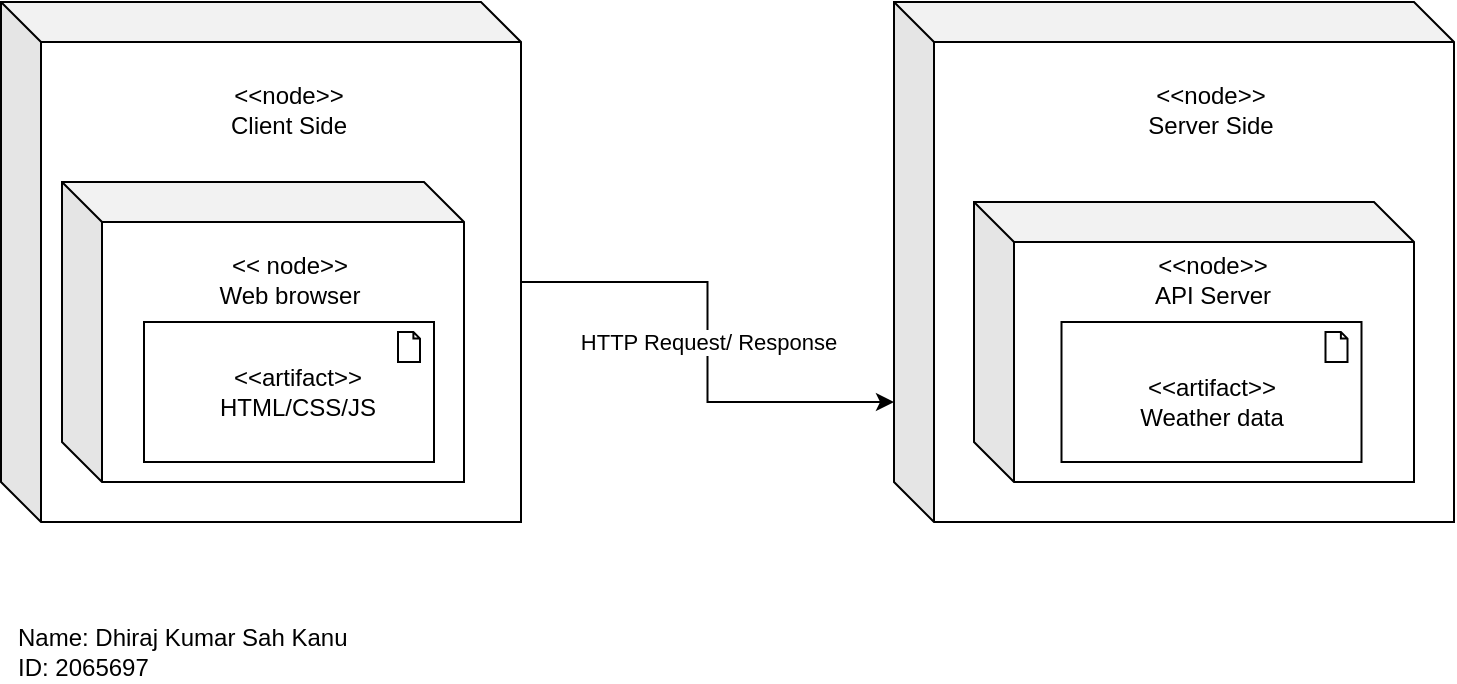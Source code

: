 <mxfile version="16.2.7" type="device"><diagram id="LYBKOVi9OUITLdWFpyD6" name="Page-1"><mxGraphModel dx="782" dy="436" grid="1" gridSize="10" guides="1" tooltips="1" connect="1" arrows="1" fold="1" page="1" pageScale="1" pageWidth="850" pageHeight="1100" math="0" shadow="0"><root><mxCell id="0"/><mxCell id="1" parent="0"/><mxCell id="jBlN8YEnAbpt46shVseZ-25" value="HTTP Request/ Response" style="edgeStyle=orthogonalEdgeStyle;rounded=0;orthogonalLoop=1;jettySize=auto;html=1;exitX=0;exitY=0;exitDx=260;exitDy=140;exitPerimeter=0;entryX=0;entryY=0;entryDx=0;entryDy=200;entryPerimeter=0;" parent="1" source="jBlN8YEnAbpt46shVseZ-1" target="jBlN8YEnAbpt46shVseZ-2" edge="1"><mxGeometry relative="1" as="geometry"/></mxCell><mxCell id="jBlN8YEnAbpt46shVseZ-1" value="" style="shape=cube;whiteSpace=wrap;html=1;boundedLbl=1;backgroundOutline=1;darkOpacity=0.05;darkOpacity2=0.1;" parent="1" vertex="1"><mxGeometry x="43.5" y="100" width="260" height="260" as="geometry"/></mxCell><mxCell id="jBlN8YEnAbpt46shVseZ-2" value="" style="shape=cube;whiteSpace=wrap;html=1;boundedLbl=1;backgroundOutline=1;darkOpacity=0.05;darkOpacity2=0.1;" parent="1" vertex="1"><mxGeometry x="490" y="100" width="280" height="260" as="geometry"/></mxCell><mxCell id="jBlN8YEnAbpt46shVseZ-3" value="" style="shape=cube;whiteSpace=wrap;html=1;boundedLbl=1;backgroundOutline=1;darkOpacity=0.05;darkOpacity2=0.1;" parent="1" vertex="1"><mxGeometry x="74" y="190" width="201" height="150" as="geometry"/></mxCell><mxCell id="jBlN8YEnAbpt46shVseZ-4" value="" style="shape=cube;whiteSpace=wrap;html=1;boundedLbl=1;backgroundOutline=1;darkOpacity=0.05;darkOpacity2=0.1;" parent="1" vertex="1"><mxGeometry x="530" y="200" width="220" height="140" as="geometry"/></mxCell><mxCell id="jBlN8YEnAbpt46shVseZ-6" value="" style="html=1;outlineConnect=0;whiteSpace=wrap;shape=mxgraph.archimate3.application;appType=artifact;archiType=square;" parent="1" vertex="1"><mxGeometry x="115" y="260" width="145" height="70" as="geometry"/></mxCell><mxCell id="jBlN8YEnAbpt46shVseZ-11" value="&amp;lt;&amp;lt;node&amp;gt;&amp;gt;&lt;br&gt;Client Side" style="text;html=1;strokeColor=none;fillColor=none;align=center;verticalAlign=middle;whiteSpace=wrap;rounded=0;" parent="1" vertex="1"><mxGeometry x="150" y="139" width="75" height="30" as="geometry"/></mxCell><mxCell id="jBlN8YEnAbpt46shVseZ-13" value="&amp;lt;&amp;lt;node&amp;gt;&amp;gt;&lt;br&gt;Server Side" style="text;html=1;strokeColor=none;fillColor=none;align=center;verticalAlign=middle;whiteSpace=wrap;rounded=0;" parent="1" vertex="1"><mxGeometry x="611.25" y="139" width="75" height="30" as="geometry"/></mxCell><mxCell id="jBlN8YEnAbpt46shVseZ-14" value="" style="html=1;outlineConnect=0;whiteSpace=wrap;shape=mxgraph.archimate3.application;appType=artifact;archiType=square;" parent="1" vertex="1"><mxGeometry x="573.75" y="260" width="150" height="70" as="geometry"/></mxCell><mxCell id="jBlN8YEnAbpt46shVseZ-15" value="&amp;lt;&amp;lt; node&amp;gt;&amp;gt;&lt;br&gt;Web browser" style="text;html=1;strokeColor=none;fillColor=none;align=center;verticalAlign=middle;whiteSpace=wrap;rounded=0;" parent="1" vertex="1"><mxGeometry x="103.75" y="234" width="167.5" height="10" as="geometry"/></mxCell><mxCell id="jBlN8YEnAbpt46shVseZ-17" value="&amp;lt;&amp;lt;artifact&amp;gt;&amp;gt;&lt;br&gt;HTML/CSS/JS" style="text;html=1;strokeColor=none;fillColor=none;align=center;verticalAlign=middle;whiteSpace=wrap;rounded=0;" parent="1" vertex="1"><mxGeometry x="107.5" y="285" width="167.5" height="20" as="geometry"/></mxCell><mxCell id="jBlN8YEnAbpt46shVseZ-18" value="&amp;lt;&amp;lt;node&amp;gt;&amp;gt;&lt;br&gt;API Server" style="text;html=1;strokeColor=none;fillColor=none;align=center;verticalAlign=middle;whiteSpace=wrap;rounded=0;" parent="1" vertex="1"><mxGeometry x="587.5" y="224" width="122.5" height="30" as="geometry"/></mxCell><mxCell id="jBlN8YEnAbpt46shVseZ-21" value="&amp;lt;&amp;lt;artifact&amp;gt;&amp;gt;&lt;br&gt;Weather data" style="text;html=1;strokeColor=none;fillColor=none;align=center;verticalAlign=middle;whiteSpace=wrap;rounded=0;" parent="1" vertex="1"><mxGeometry x="565" y="295" width="167.5" height="10" as="geometry"/></mxCell><mxCell id="jBlN8YEnAbpt46shVseZ-28" value="Name: Dhiraj Kumar Sah Kanu&lt;br&gt;ID: 2065697" style="text;html=1;strokeColor=none;fillColor=none;align=left;verticalAlign=middle;whiteSpace=wrap;rounded=0;" parent="1" vertex="1"><mxGeometry x="50" y="410" width="176" height="30" as="geometry"/></mxCell></root></mxGraphModel></diagram></mxfile>